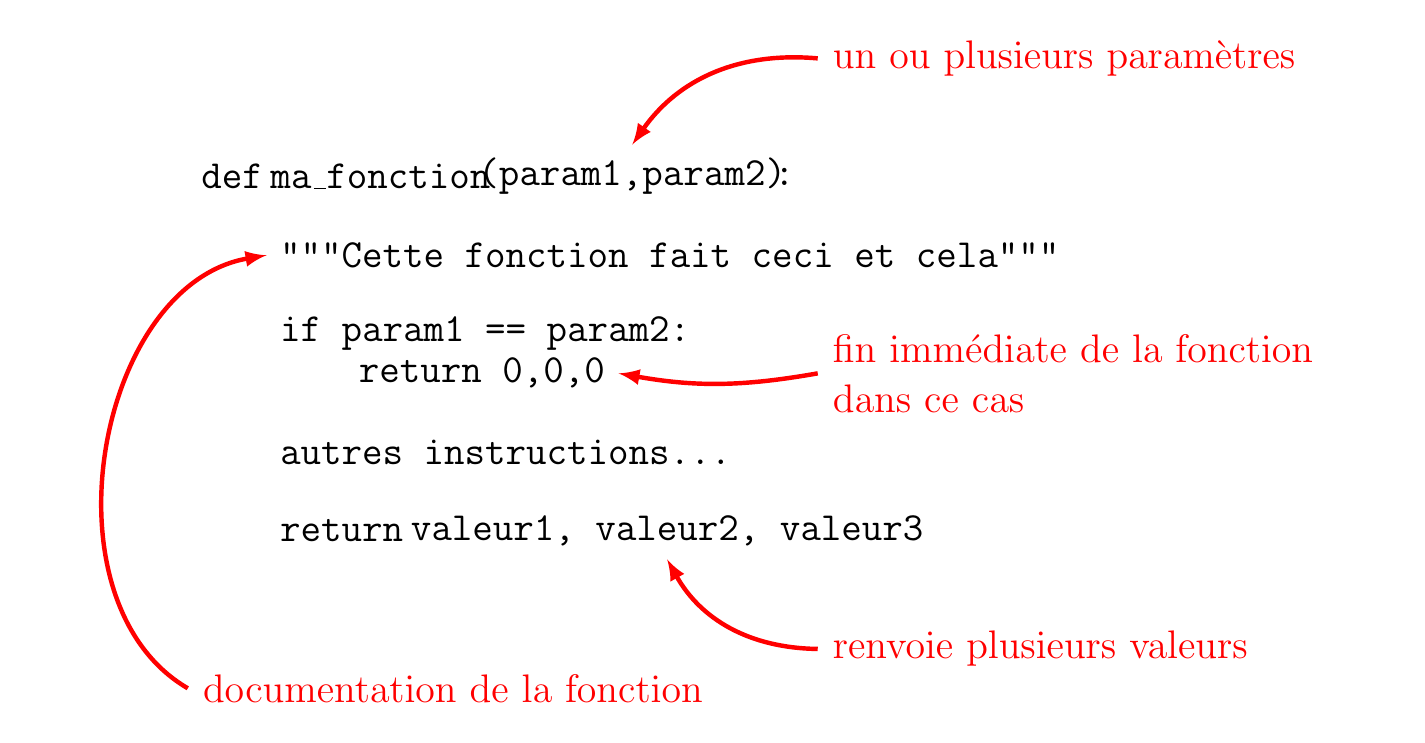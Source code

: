 \usetikzlibrary{positioning}
\begin{tikzpicture}[scale=1, every node/.style={transform shape}]
\Large
\node[right] (A) at (0,0) {\texttt{def}};
\node[right,right=-0.5em of A] (B) {\texttt{ma\_fonction}};
\node[right,right=-1em of B] (C)  {\texttt{(param1,param2)}};
\node[right,right=-1em of C] (D) {\texttt{:}};

\node[right]  (B) at (1,-1) {\texttt{"""Cette fonction fait ceci et cela"""}};

\node[right] (E) at (1,-2) {\texttt{if param1 == param2:}};
\node[right] (EE) at (2,-2.5) {\texttt{return 0,0,0}};
\node[right] at (1,-3.5) {\texttt{autres instructions...}};


% \node[right] at (1,-2.5) {\texttt{...}};
\node[right] (F) at (1,-4.5) {\texttt{return}};
\node[right,right=-0.5em of F] (G) {\texttt{valeur1, valeur2, valeur3}};

 \draw[<-,>=latex,ultra thick, red]  (C.north) to[bend left] (8,1.5) node[right] {un ou plusieurs param\`etres};

\draw[<-,>=latex,ultra thick, red]  (B.west) to[bend right=70] (0,-6.5) node[right] {documentation de la fonction};

 \draw[<-,>=latex,ultra thick, red]    (EE.east)  to[bend right=10] (8,-2.5) node[right, text width = 7cm] {fin imm\'ediate de la fonction dans ce cas};

 \draw[<-,>=latex,ultra thick, red]  (G.south)  to[bend right] (8,-6) node[right] {renvoie plusieurs valeurs};

\end{tikzpicture}